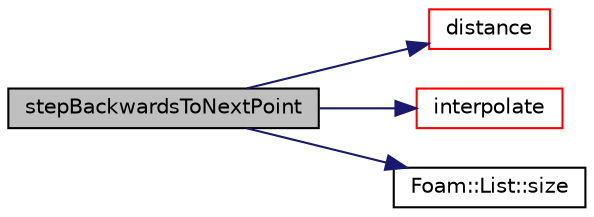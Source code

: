 digraph "stepBackwardsToNextPoint"
{
  bgcolor="transparent";
  edge [fontname="Helvetica",fontsize="10",labelfontname="Helvetica",labelfontsize="10"];
  node [fontname="Helvetica",fontsize="10",shape=record];
  rankdir="LR";
  Node99623 [label="stepBackwardsToNextPoint",height=0.2,width=0.4,color="black", fillcolor="grey75", style="filled", fontcolor="black"];
  Node99623 -> Node99624 [color="midnightblue",fontsize="10",style="solid",fontname="Helvetica"];
  Node99624 [label="distance",height=0.2,width=0.4,color="red",URL="$a21851.html#a0bcfc66141be6a71979dc53e6008198e"];
  Node99623 -> Node99627 [color="midnightblue",fontsize="10",style="solid",fontname="Helvetica"];
  Node99627 [label="interpolate",height=0.2,width=0.4,color="red",URL="$a21851.html#aba5fff183ec42758b0944abeabec41ea"];
  Node99623 -> Node99635 [color="midnightblue",fontsize="10",style="solid",fontname="Helvetica"];
  Node99635 [label="Foam::List::size",height=0.2,width=0.4,color="black",URL="$a26833.html#a8a5f6fa29bd4b500caf186f60245b384",tooltip="Override size to be inconsistent with allocated storage. "];
}
